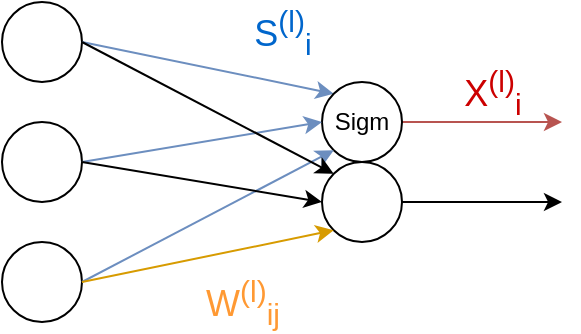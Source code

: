 <mxfile version="14.6.9" type="device"><diagram id="QFz6XW2TArw-UBWQGaWW" name="Page-1"><mxGraphModel dx="1422" dy="799" grid="1" gridSize="10" guides="1" tooltips="1" connect="1" arrows="1" fold="1" page="1" pageScale="1" pageWidth="827" pageHeight="1169" math="0" shadow="0"><root><mxCell id="0"/><mxCell id="1" parent="0"/><mxCell id="6P-yAZA71ayhWxLYFnS--1" value="" style="ellipse;whiteSpace=wrap;html=1;aspect=fixed;" parent="1" vertex="1"><mxGeometry x="80" y="160" width="40" height="40" as="geometry"/></mxCell><mxCell id="6P-yAZA71ayhWxLYFnS--2" value="" style="endArrow=classic;html=1;exitX=1;exitY=0.5;exitDx=0;exitDy=0;entryX=0;entryY=0;entryDx=0;entryDy=0;fillColor=#dae8fc;strokeColor=#6c8ebf;" parent="1" source="6P-yAZA71ayhWxLYFnS--1" target="6P-yAZA71ayhWxLYFnS--6" edge="1"><mxGeometry width="50" height="50" relative="1" as="geometry"><mxPoint x="160" y="240" as="sourcePoint"/><mxPoint x="170" y="190" as="targetPoint"/></mxGeometry></mxCell><mxCell id="6P-yAZA71ayhWxLYFnS--4" value="" style="ellipse;whiteSpace=wrap;html=1;aspect=fixed;" parent="1" vertex="1"><mxGeometry x="80" y="220" width="40" height="40" as="geometry"/></mxCell><mxCell id="6P-yAZA71ayhWxLYFnS--5" value="" style="ellipse;whiteSpace=wrap;html=1;aspect=fixed;" parent="1" vertex="1"><mxGeometry x="80" y="280" width="40" height="40" as="geometry"/></mxCell><mxCell id="6P-yAZA71ayhWxLYFnS--17" value="" style="edgeStyle=orthogonalEdgeStyle;rounded=0;orthogonalLoop=1;jettySize=auto;html=1;fillColor=#f8cecc;strokeColor=#b85450;" parent="1" source="6P-yAZA71ayhWxLYFnS--6" edge="1"><mxGeometry relative="1" as="geometry"><mxPoint x="360" y="220" as="targetPoint"/></mxGeometry></mxCell><mxCell id="6P-yAZA71ayhWxLYFnS--6" value="Sigm" style="ellipse;whiteSpace=wrap;html=1;aspect=fixed;" parent="1" vertex="1"><mxGeometry x="240" y="200" width="40" height="40" as="geometry"/></mxCell><mxCell id="6P-yAZA71ayhWxLYFnS--8" value="" style="endArrow=classic;html=1;exitX=1;exitY=0.5;exitDx=0;exitDy=0;entryX=0;entryY=1;entryDx=0;entryDy=0;fillColor=#dae8fc;strokeColor=#6c8ebf;" parent="1" source="6P-yAZA71ayhWxLYFnS--5" target="6P-yAZA71ayhWxLYFnS--6" edge="1"><mxGeometry width="50" height="50" relative="1" as="geometry"><mxPoint x="100" y="360" as="sourcePoint"/><mxPoint x="150" y="310" as="targetPoint"/></mxGeometry></mxCell><mxCell id="6P-yAZA71ayhWxLYFnS--10" value="" style="endArrow=classic;html=1;exitX=1;exitY=0.5;exitDx=0;exitDy=0;entryX=0;entryY=0.5;entryDx=0;entryDy=0;fillColor=#dae8fc;strokeColor=#6c8ebf;" parent="1" source="6P-yAZA71ayhWxLYFnS--4" target="6P-yAZA71ayhWxLYFnS--6" edge="1"><mxGeometry width="50" height="50" relative="1" as="geometry"><mxPoint x="130" y="400" as="sourcePoint"/><mxPoint x="180" y="350" as="targetPoint"/></mxGeometry></mxCell><mxCell id="E-ePVoGmmQrbQcRVKAFe-2" value="" style="edgeStyle=orthogonalEdgeStyle;rounded=0;orthogonalLoop=1;jettySize=auto;html=1;" edge="1" parent="1" source="6P-yAZA71ayhWxLYFnS--11"><mxGeometry relative="1" as="geometry"><mxPoint x="360" y="260" as="targetPoint"/></mxGeometry></mxCell><mxCell id="6P-yAZA71ayhWxLYFnS--11" value="" style="ellipse;whiteSpace=wrap;html=1;aspect=fixed;" parent="1" vertex="1"><mxGeometry x="240" y="240" width="40" height="40" as="geometry"/></mxCell><mxCell id="6P-yAZA71ayhWxLYFnS--12" value="" style="endArrow=classic;html=1;exitX=1;exitY=0.5;exitDx=0;exitDy=0;entryX=0;entryY=1;entryDx=0;entryDy=0;fillColor=#ffe6cc;strokeColor=#d79b00;" parent="1" source="6P-yAZA71ayhWxLYFnS--5" target="6P-yAZA71ayhWxLYFnS--11" edge="1"><mxGeometry width="50" height="50" relative="1" as="geometry"><mxPoint x="140" y="420" as="sourcePoint"/><mxPoint x="190" y="370" as="targetPoint"/></mxGeometry></mxCell><mxCell id="6P-yAZA71ayhWxLYFnS--13" value="" style="endArrow=classic;html=1;exitX=1;exitY=0.5;exitDx=0;exitDy=0;entryX=0;entryY=0.5;entryDx=0;entryDy=0;" parent="1" source="6P-yAZA71ayhWxLYFnS--4" target="6P-yAZA71ayhWxLYFnS--11" edge="1"><mxGeometry width="50" height="50" relative="1" as="geometry"><mxPoint x="130" y="310" as="sourcePoint"/><mxPoint x="215.858" y="304.142" as="targetPoint"/></mxGeometry></mxCell><mxCell id="6P-yAZA71ayhWxLYFnS--14" value="" style="endArrow=classic;html=1;exitX=1;exitY=0.5;exitDx=0;exitDy=0;entryX=0;entryY=0;entryDx=0;entryDy=0;" parent="1" source="6P-yAZA71ayhWxLYFnS--1" target="6P-yAZA71ayhWxLYFnS--11" edge="1"><mxGeometry width="50" height="50" relative="1" as="geometry"><mxPoint x="140" y="320" as="sourcePoint"/><mxPoint x="225.858" y="314.142" as="targetPoint"/></mxGeometry></mxCell><mxCell id="6P-yAZA71ayhWxLYFnS--15" value="&lt;font style=&quot;font-size: 18px&quot; color=&quot;#CC0000&quot;&gt;X&lt;sup&gt;(l)&lt;/sup&gt;&lt;sub&gt;i&lt;/sub&gt;&lt;/font&gt;" style="text;html=1;align=center;verticalAlign=middle;resizable=0;points=[];autosize=1;" parent="1" vertex="1"><mxGeometry x="305" y="190" width="40" height="30" as="geometry"/></mxCell><mxCell id="6P-yAZA71ayhWxLYFnS--18" value="&lt;div&gt;&lt;font style=&quot;font-size: 18px&quot; color=&quot;#0066CC&quot;&gt;S&lt;sup&gt;(l)&lt;/sup&gt;&lt;sub&gt;i&lt;/sub&gt;&lt;/font&gt;&lt;/div&gt;" style="text;html=1;align=center;verticalAlign=middle;resizable=0;points=[];autosize=1;strokeColor=none;" parent="1" vertex="1"><mxGeometry x="200" y="160" width="40" height="30" as="geometry"/></mxCell><mxCell id="6P-yAZA71ayhWxLYFnS--19" value="&lt;font style=&quot;font-size: 18px&quot; color=&quot;#FF9933&quot;&gt;W&lt;sup&gt;(l)&lt;/sup&gt;&lt;sub&gt;ij&lt;/sub&gt;&lt;/font&gt;" style="text;html=1;align=center;verticalAlign=middle;resizable=0;points=[];autosize=1;strokeColor=none;" parent="1" vertex="1"><mxGeometry x="175" y="295" width="50" height="30" as="geometry"/></mxCell></root></mxGraphModel></diagram></mxfile>